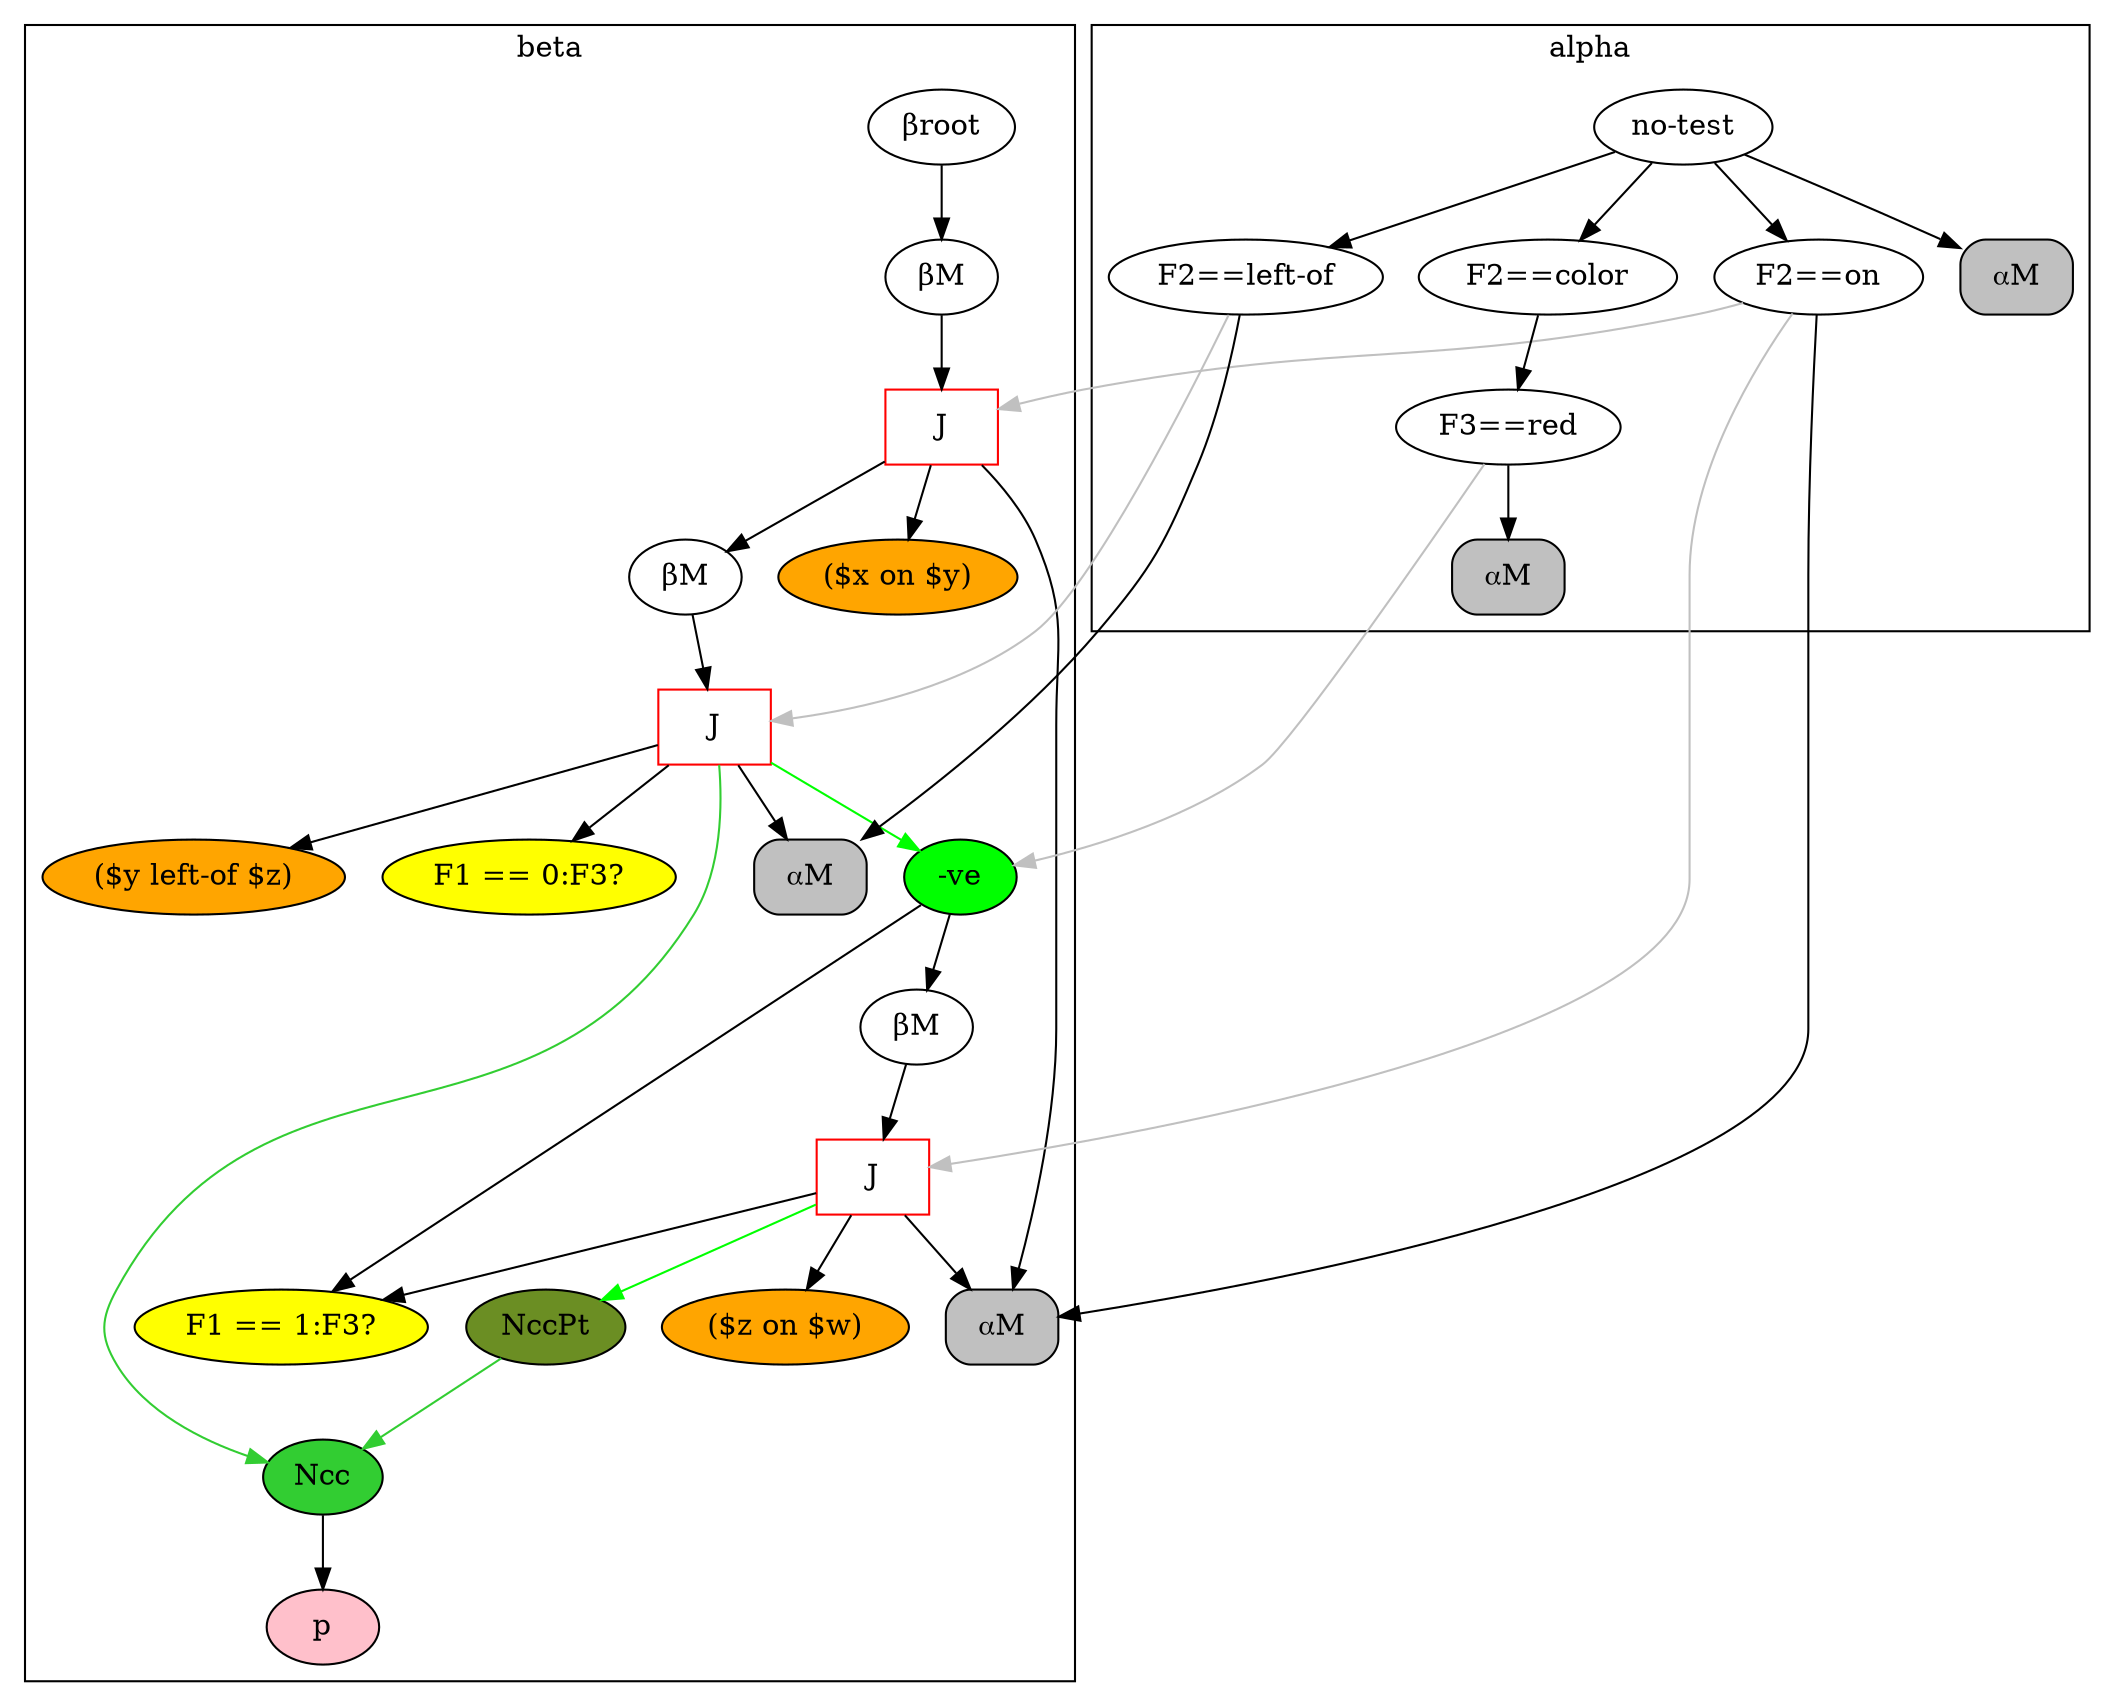 digraph {
	subgraph cluster_1 {
	label = beta
	"BetaNode 0x7fa87bdf6470" [label="βroot"];
	"BetaNode 0x7fa87bdf6470" -> "BetaMemory 0x7fa87be5fa58";
	"BetaMemory 0x7fa87be5fa58" [label="βM"];
	"BetaMemory 0x7fa87be5fa58" -> "JoinNode 0x7fa87be5fb38";
	"JoinNode 0x7fa87be5fb38" [shape=box,color=red,label="J"];
	"JoinNode 0x7fa87be5fb38" -> "⍺M:<rete.alpha.AlphaMemory object at 0x7fa87be5fb00>"
	"($x on $y)" [style=filled,fillcolor=orange];
	"JoinNode 0x7fa87be5fb38" -> "($x on $y)"
	"JoinNode 0x7fa87be5fb38" -> "BetaMemory 0x7fa87be5fb70";
	"BetaMemory 0x7fa87be5fb70" [label="βM"];
	"BetaMemory 0x7fa87be5fb70" -> "JoinNode 0x7fa87be5fc50";
	"JoinNode 0x7fa87be5fc50" [shape=box,color=red,label="J"];
	"JoinNode 0x7fa87be5fc50" -> "⍺M:<rete.alpha.AlphaMemory object at 0x7fa87be5fbe0>"
	"($y left-of $z)" [style=filled,fillcolor=orange];
	"JoinNode 0x7fa87be5fc50" -> "($y left-of $z)"
	"F1 == 0:F3?" [style=filled,fillcolor=yellow];
	"JoinNode 0x7fa87be5fc50" -> "F1 == 0:F3?"
	"JoinNode 0x7fa87be5fc50" -> "NegativeNode 0x7fa87be5fda0"[color=green];
	"NegativeNode 0x7fa87be5fda0" [style=filled,fillcolor=green,label="-ve"];
	"F1 == 1:F3?" [style=filled,fillcolor=yellow];
	"NegativeNode 0x7fa87be5fda0" -> "F1 == 1:F3?"
	"NegativeNode 0x7fa87be5fda0" -> "BetaMemory 0x7fa87be5fdd8";
	"BetaMemory 0x7fa87be5fdd8" [label="βM"];
	"BetaMemory 0x7fa87be5fdd8" -> "JoinNode 0x7fa87be5fe10";
	"JoinNode 0x7fa87be5fe10" [shape=box,color=red,label="J"];
	"JoinNode 0x7fa87be5fe10" -> "⍺M:<rete.alpha.AlphaMemory object at 0x7fa87be5fb00>"
	"($z on $w)" [style=filled,fillcolor=orange];
	"JoinNode 0x7fa87be5fe10" -> "($z on $w)"
	"F1 == 1:F3?" [style=filled,fillcolor=yellow];
	"JoinNode 0x7fa87be5fe10" -> "F1 == 1:F3?"
	"JoinNode 0x7fa87be5fe10" -> "<rete.ncc_node.NccPartnerNode object at 0x7fa87be5fe48>"[color=green];
	"<rete.ncc_node.NccPartnerNode object at 0x7fa87be5fe48>" [style=filled,fillcolor=olivedrab,label="NccPt"];
	"<rete.ncc_node.NccPartnerNode object at 0x7fa87be5fe48>" -> "<rete.ncc_node.NccNode object at 0x7fa87be5fc88>" [color=limegreen];
	"JoinNode 0x7fa87be5fc50" -> "<rete.ncc_node.NccNode object at 0x7fa87be5fc88>"[color=limegreen];
	"<rete.ncc_node.NccNode object at 0x7fa87be5fc88>" [style=filled,fillcolor=limegreen,label="Ncc"];
	"<rete.ncc_node.NccNode object at 0x7fa87be5fc88>" -> "PNode 0x7fa87be5fa20";
	"PNode 0x7fa87be5fa20" [style=filled,fillcolor=pink,label="p"];
	}
	subgraph cluster_0 {
	label = alpha
	"no-test" -> "F2==on";
	"F2==on" -> "⍺M:<rete.alpha.AlphaMemory object at 0x7fa87be5fb00>";
	"⍺M:<rete.alpha.AlphaMemory object at 0x7fa87be5fb00>" [shape=box, style="rounded,filled", label="⍺M", fillcolor=gray];
	"no-test" -> "F2==left-of";
	"F2==left-of" -> "⍺M:<rete.alpha.AlphaMemory object at 0x7fa87be5fbe0>";
	"⍺M:<rete.alpha.AlphaMemory object at 0x7fa87be5fbe0>" [shape=box, style="rounded,filled", label="⍺M", fillcolor=gray];
	"no-test" -> "F2==color";
	"F2==color" -> "F3==red";
	"F3==red" -> "⍺M:<rete.alpha.AlphaMemory object at 0x7fa87be5fd68>";
	"⍺M:<rete.alpha.AlphaMemory object at 0x7fa87be5fd68>" [shape=box, style="rounded,filled", label="⍺M", fillcolor=gray];
	"no-test" -> "⍺M:<rete.alpha.AlphaMemory object at 0x7fa87bdf6128>";
	"⍺M:<rete.alpha.AlphaMemory object at 0x7fa87bdf6128>" [shape=box, style="rounded,filled", label="⍺M", fillcolor=gray];
	}
	"F2==on" -> "JoinNode 0x7fa87be5fb38" [color=gray];
	"F2==on" -> "JoinNode 0x7fa87be5fe10" [color=gray];
	"F2==left-of" -> "JoinNode 0x7fa87be5fc50" [color=gray];
	"F3==red" -> "NegativeNode 0x7fa87be5fda0" [color=gray];
}